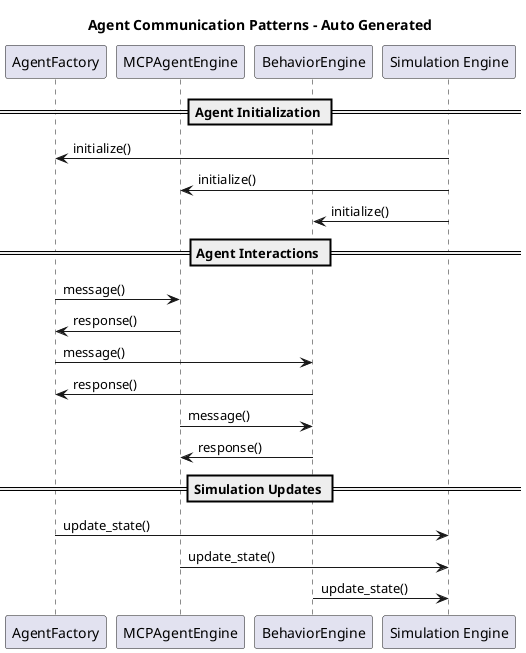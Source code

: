 @startuml Living Twin Simulation - Agent Interactions
title Agent Communication Patterns - Auto Generated

participant "AgentFactory" as AgentFactory
participant "MCPAgentEngine" as MCPAgentEngine
participant "BehaviorEngine" as BehaviorEngine
participant "Simulation Engine" as SimulationEngine

== Agent Initialization ==
SimulationEngine -> AgentFactory : initialize()
SimulationEngine -> MCPAgentEngine : initialize()
SimulationEngine -> BehaviorEngine : initialize()

== Agent Interactions ==
AgentFactory -> MCPAgentEngine : message()
MCPAgentEngine -> AgentFactory : response()
AgentFactory -> BehaviorEngine : message()
BehaviorEngine -> AgentFactory : response()
MCPAgentEngine -> BehaviorEngine : message()
BehaviorEngine -> MCPAgentEngine : response()

== Simulation Updates ==
AgentFactory -> SimulationEngine : update_state()
MCPAgentEngine -> SimulationEngine : update_state()
BehaviorEngine -> SimulationEngine : update_state()

@enduml